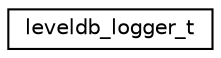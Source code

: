 digraph "Graphical Class Hierarchy"
{
  edge [fontname="Helvetica",fontsize="10",labelfontname="Helvetica",labelfontsize="10"];
  node [fontname="Helvetica",fontsize="10",shape=record];
  rankdir="LR";
  Node1 [label="leveldb_logger_t",height=0.2,width=0.4,color="black", fillcolor="white", style="filled",URL="$structleveldb__logger__t.html"];
}
